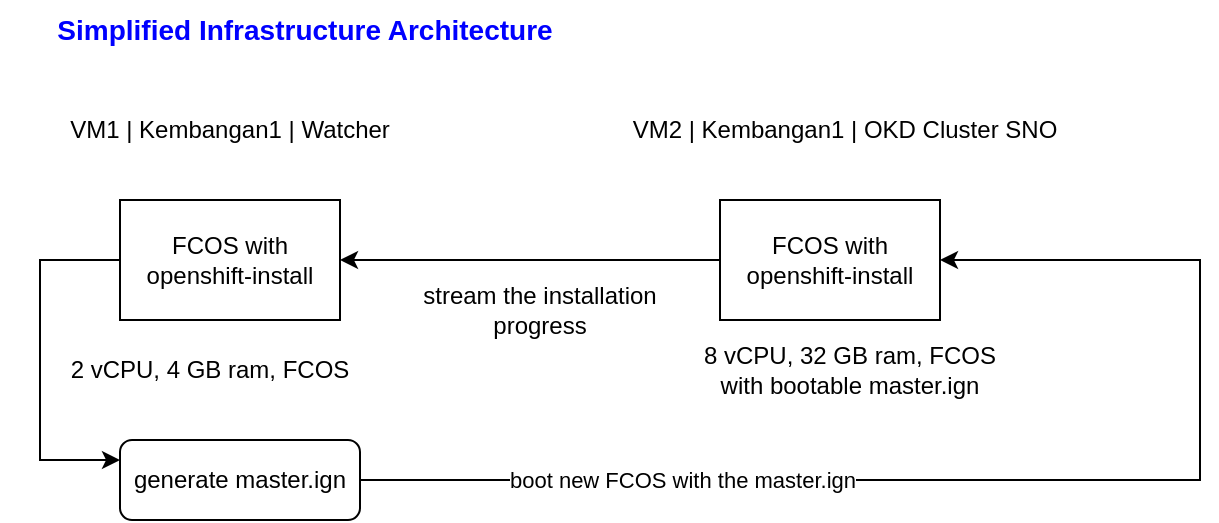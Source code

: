 <mxfile version="19.0.3" type="device"><diagram id="5YnK0fiwHeXN2g9OVf-L" name="Page-1"><mxGraphModel dx="729" dy="589" grid="1" gridSize="10" guides="1" tooltips="1" connect="1" arrows="1" fold="1" page="1" pageScale="1" pageWidth="1100" pageHeight="850" math="0" shadow="0"><root><mxCell id="0"/><mxCell id="1" parent="0"/><mxCell id="owHSN_hArkcjTvA1TDV5-11" style="edgeStyle=orthogonalEdgeStyle;rounded=0;orthogonalLoop=1;jettySize=auto;html=1;entryX=0;entryY=0.25;entryDx=0;entryDy=0;exitX=0;exitY=0.5;exitDx=0;exitDy=0;" edge="1" parent="1" source="owHSN_hArkcjTvA1TDV5-1" target="owHSN_hArkcjTvA1TDV5-10"><mxGeometry relative="1" as="geometry"><Array as="points"><mxPoint x="50" y="160"/><mxPoint x="50" y="260"/></Array></mxGeometry></mxCell><mxCell id="owHSN_hArkcjTvA1TDV5-1" value="FCOS with openshift-install" style="rounded=0;whiteSpace=wrap;html=1;" vertex="1" parent="1"><mxGeometry x="90" y="130" width="110" height="60" as="geometry"/></mxCell><mxCell id="owHSN_hArkcjTvA1TDV5-2" value="VM1 | Kembangan1 | Watcher" style="text;html=1;strokeColor=none;fillColor=none;align=center;verticalAlign=middle;whiteSpace=wrap;rounded=0;" vertex="1" parent="1"><mxGeometry x="60" y="80" width="170" height="30" as="geometry"/></mxCell><mxCell id="owHSN_hArkcjTvA1TDV5-4" value="FCOS with openshift-install" style="rounded=0;whiteSpace=wrap;html=1;" vertex="1" parent="1"><mxGeometry x="390" y="130" width="110" height="60" as="geometry"/></mxCell><mxCell id="owHSN_hArkcjTvA1TDV5-5" value="VM2 | Kembangan1 | OKD Cluster SNO" style="text;html=1;strokeColor=none;fillColor=none;align=center;verticalAlign=middle;whiteSpace=wrap;rounded=0;" vertex="1" parent="1"><mxGeometry x="345" y="80" width="215" height="30" as="geometry"/></mxCell><mxCell id="owHSN_hArkcjTvA1TDV5-6" value="" style="endArrow=classic;html=1;rounded=0;entryX=1;entryY=0.5;entryDx=0;entryDy=0;exitX=0;exitY=0.5;exitDx=0;exitDy=0;" edge="1" parent="1" source="owHSN_hArkcjTvA1TDV5-4" target="owHSN_hArkcjTvA1TDV5-1"><mxGeometry width="50" height="50" relative="1" as="geometry"><mxPoint x="260" y="210" as="sourcePoint"/><mxPoint x="310" y="160" as="targetPoint"/></mxGeometry></mxCell><mxCell id="owHSN_hArkcjTvA1TDV5-7" value="stream the installation progress" style="text;html=1;strokeColor=none;fillColor=none;align=center;verticalAlign=middle;whiteSpace=wrap;rounded=0;" vertex="1" parent="1"><mxGeometry x="220" y="170" width="160" height="30" as="geometry"/></mxCell><mxCell id="owHSN_hArkcjTvA1TDV5-8" value="2 vCPU, 4 GB ram, FCOS" style="text;html=1;strokeColor=none;fillColor=none;align=center;verticalAlign=middle;whiteSpace=wrap;rounded=0;" vertex="1" parent="1"><mxGeometry x="60" y="200" width="150" height="30" as="geometry"/></mxCell><mxCell id="owHSN_hArkcjTvA1TDV5-9" value="8 vCPU, 32 GB ram, FCOS with bootable master.ign" style="text;html=1;strokeColor=none;fillColor=none;align=center;verticalAlign=middle;whiteSpace=wrap;rounded=0;" vertex="1" parent="1"><mxGeometry x="380" y="200" width="150" height="30" as="geometry"/></mxCell><mxCell id="owHSN_hArkcjTvA1TDV5-12" style="edgeStyle=orthogonalEdgeStyle;rounded=0;orthogonalLoop=1;jettySize=auto;html=1;entryX=1;entryY=0.5;entryDx=0;entryDy=0;" edge="1" parent="1" source="owHSN_hArkcjTvA1TDV5-10" target="owHSN_hArkcjTvA1TDV5-4"><mxGeometry relative="1" as="geometry"><Array as="points"><mxPoint x="630" y="270"/><mxPoint x="630" y="160"/></Array></mxGeometry></mxCell><mxCell id="owHSN_hArkcjTvA1TDV5-13" value="boot new FCOS with the master.ign" style="edgeLabel;html=1;align=center;verticalAlign=middle;resizable=0;points=[];" vertex="1" connectable="0" parent="owHSN_hArkcjTvA1TDV5-12"><mxGeometry x="-0.512" y="1" relative="1" as="geometry"><mxPoint y="1" as="offset"/></mxGeometry></mxCell><mxCell id="owHSN_hArkcjTvA1TDV5-10" value="generate master.ign" style="rounded=1;whiteSpace=wrap;html=1;" vertex="1" parent="1"><mxGeometry x="90" y="250" width="120" height="40" as="geometry"/></mxCell><mxCell id="owHSN_hArkcjTvA1TDV5-14" value="&lt;b&gt;&lt;font style=&quot;font-size: 14px;&quot;&gt;Simplified Infrastructure Architecture&lt;/font&gt;&lt;/b&gt;" style="text;html=1;strokeColor=none;fillColor=none;align=center;verticalAlign=middle;whiteSpace=wrap;rounded=0;fontColor=#0000FF;" vertex="1" parent="1"><mxGeometry x="30" y="30" width="305" height="30" as="geometry"/></mxCell></root></mxGraphModel></diagram></mxfile>